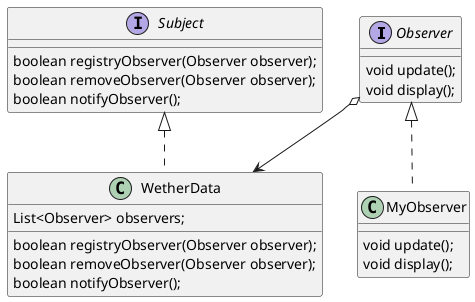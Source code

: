 @startuml

interface Observer{
    void update();
    void display();
}

interface Subject{
    boolean registryObserver(Observer observer);
    boolean removeObserver(Observer observer);
    boolean notifyObserver();
}

class WetherData implements Subject{
    List<Observer> observers;
    boolean registryObserver(Observer observer);
    boolean removeObserver(Observer observer);
    boolean notifyObserver();
}

class MyObserver implements Observer{
    void update();
    void display();
}

Observer o--> WetherData
@enduml